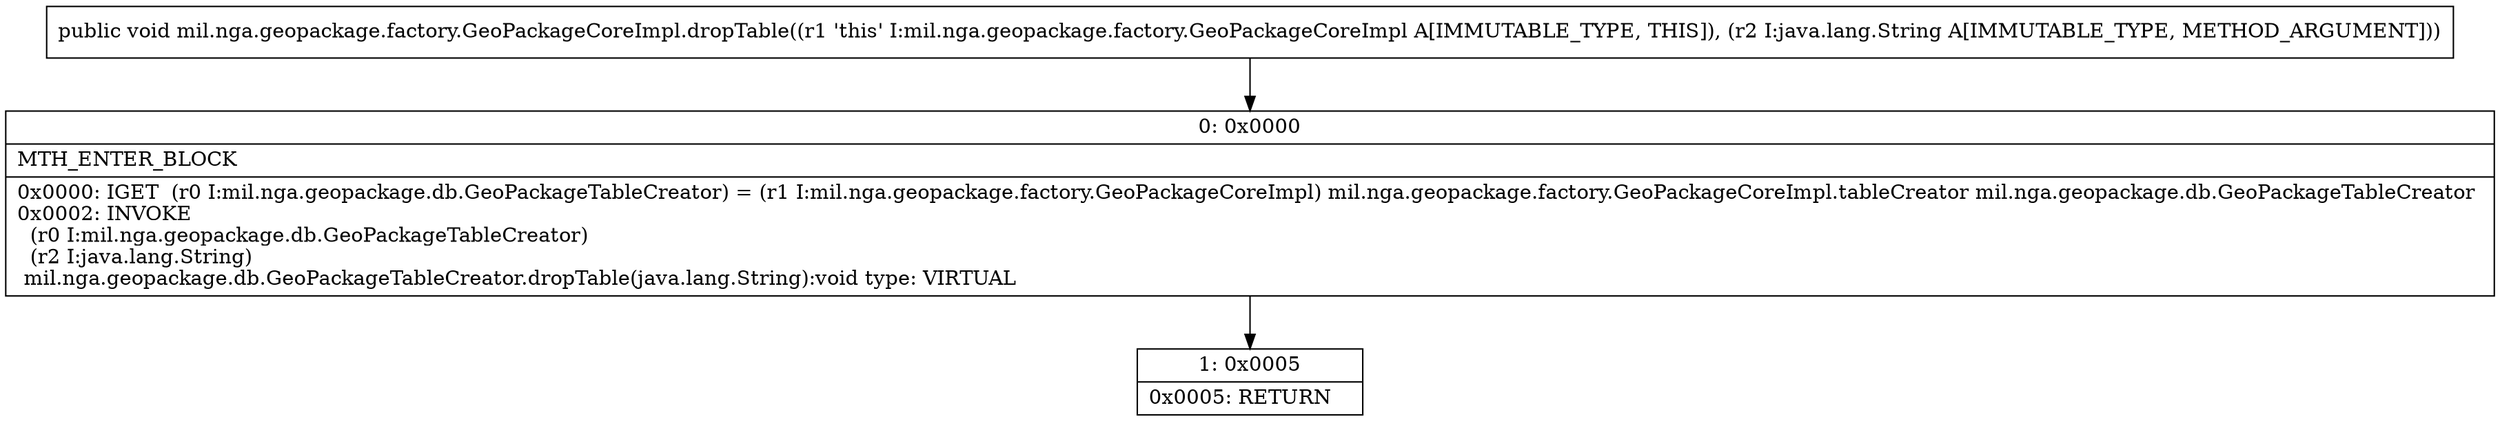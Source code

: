 digraph "CFG formil.nga.geopackage.factory.GeoPackageCoreImpl.dropTable(Ljava\/lang\/String;)V" {
Node_0 [shape=record,label="{0\:\ 0x0000|MTH_ENTER_BLOCK\l|0x0000: IGET  (r0 I:mil.nga.geopackage.db.GeoPackageTableCreator) = (r1 I:mil.nga.geopackage.factory.GeoPackageCoreImpl) mil.nga.geopackage.factory.GeoPackageCoreImpl.tableCreator mil.nga.geopackage.db.GeoPackageTableCreator \l0x0002: INVOKE  \l  (r0 I:mil.nga.geopackage.db.GeoPackageTableCreator)\l  (r2 I:java.lang.String)\l mil.nga.geopackage.db.GeoPackageTableCreator.dropTable(java.lang.String):void type: VIRTUAL \l}"];
Node_1 [shape=record,label="{1\:\ 0x0005|0x0005: RETURN   \l}"];
MethodNode[shape=record,label="{public void mil.nga.geopackage.factory.GeoPackageCoreImpl.dropTable((r1 'this' I:mil.nga.geopackage.factory.GeoPackageCoreImpl A[IMMUTABLE_TYPE, THIS]), (r2 I:java.lang.String A[IMMUTABLE_TYPE, METHOD_ARGUMENT])) }"];
MethodNode -> Node_0;
Node_0 -> Node_1;
}

